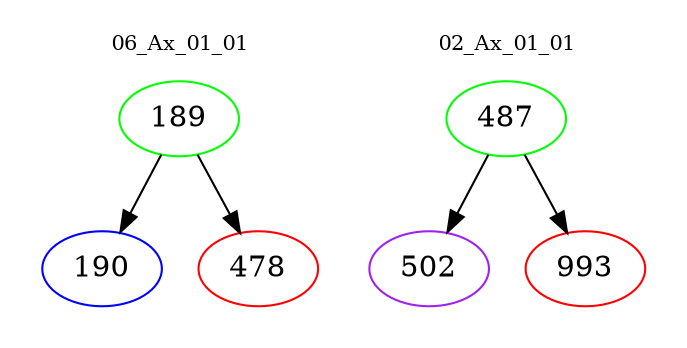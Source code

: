 digraph{
subgraph cluster_0 {
color = white
label = "06_Ax_01_01";
fontsize=10;
T0_189 [label="189", color="green"]
T0_189 -> T0_190 [color="black"]
T0_190 [label="190", color="blue"]
T0_189 -> T0_478 [color="black"]
T0_478 [label="478", color="red"]
}
subgraph cluster_1 {
color = white
label = "02_Ax_01_01";
fontsize=10;
T1_487 [label="487", color="green"]
T1_487 -> T1_502 [color="black"]
T1_502 [label="502", color="purple"]
T1_487 -> T1_993 [color="black"]
T1_993 [label="993", color="red"]
}
}
